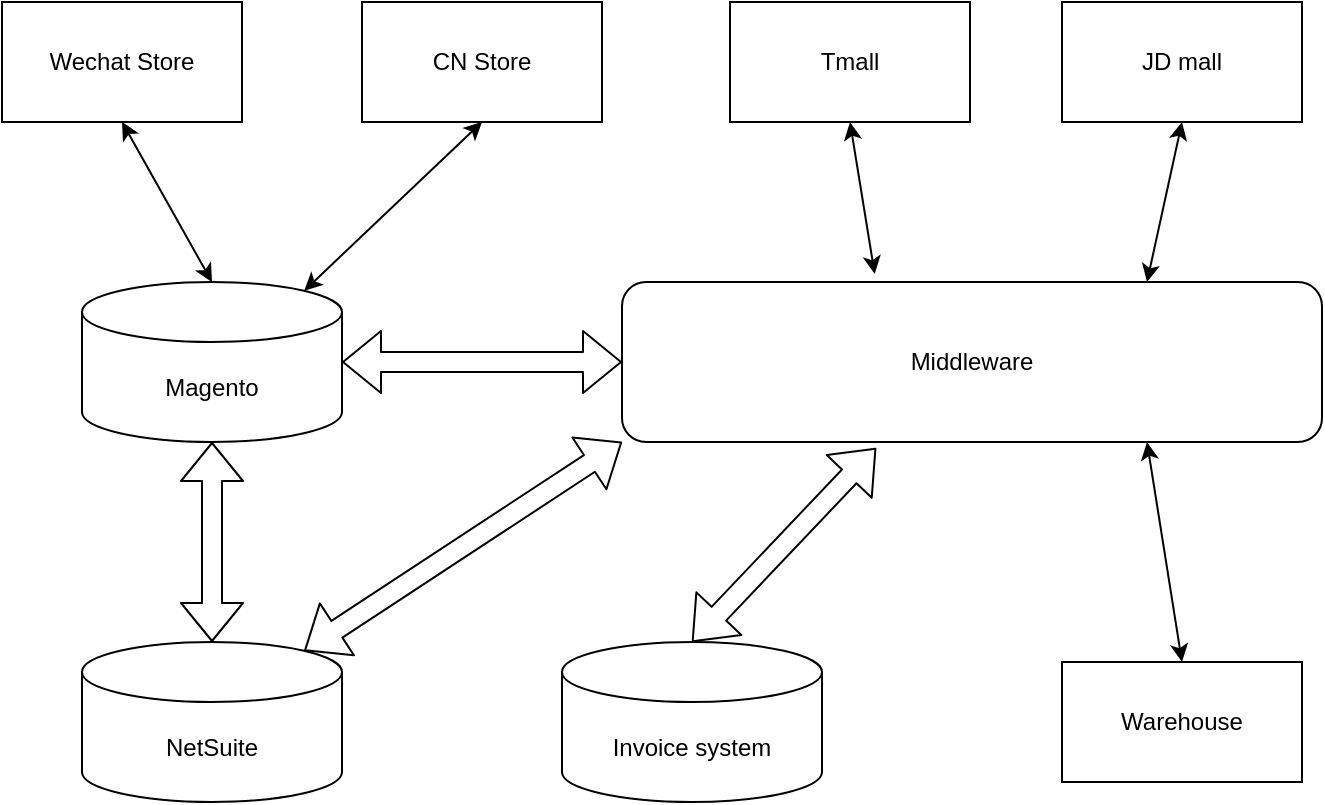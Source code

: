 <mxfile version="14.3.0" type="github" pages="2">
  <diagram id="qNcUAQGZJetffSZU7KwL" name="Page-1">
    <mxGraphModel dx="894" dy="621" grid="1" gridSize="10" guides="1" tooltips="1" connect="1" arrows="1" fold="1" page="1" pageScale="1" pageWidth="827" pageHeight="1169" math="0" shadow="0">
      <root>
        <mxCell id="0" />
        <mxCell id="1" parent="0" />
        <mxCell id="-fSjF9Hz_0KbB6aGet6d-2" value="Magento" style="shape=cylinder3;whiteSpace=wrap;html=1;boundedLbl=1;backgroundOutline=1;size=15;" vertex="1" parent="1">
          <mxGeometry x="60" y="220" width="130" height="80" as="geometry" />
        </mxCell>
        <mxCell id="-fSjF9Hz_0KbB6aGet6d-4" value="CN Store" style="rounded=0;whiteSpace=wrap;html=1;" vertex="1" parent="1">
          <mxGeometry x="200" y="80" width="120" height="60" as="geometry" />
        </mxCell>
        <mxCell id="-fSjF9Hz_0KbB6aGet6d-5" value="Tmall" style="rounded=0;whiteSpace=wrap;html=1;" vertex="1" parent="1">
          <mxGeometry x="384" y="80" width="120" height="60" as="geometry" />
        </mxCell>
        <mxCell id="-fSjF9Hz_0KbB6aGet6d-6" value="JD mall" style="rounded=0;whiteSpace=wrap;html=1;" vertex="1" parent="1">
          <mxGeometry x="550" y="80" width="120" height="60" as="geometry" />
        </mxCell>
        <mxCell id="-fSjF9Hz_0KbB6aGet6d-7" value="Middleware" style="rounded=1;whiteSpace=wrap;html=1;" vertex="1" parent="1">
          <mxGeometry x="330" y="220" width="350" height="80" as="geometry" />
        </mxCell>
        <mxCell id="-fSjF9Hz_0KbB6aGet6d-8" value="NetSuite" style="shape=cylinder3;whiteSpace=wrap;html=1;boundedLbl=1;backgroundOutline=1;size=15;" vertex="1" parent="1">
          <mxGeometry x="60" y="400" width="130" height="80" as="geometry" />
        </mxCell>
        <mxCell id="-fSjF9Hz_0KbB6aGet6d-9" value="Wechat Store" style="rounded=0;whiteSpace=wrap;html=1;" vertex="1" parent="1">
          <mxGeometry x="20" y="80" width="120" height="60" as="geometry" />
        </mxCell>
        <mxCell id="-fSjF9Hz_0KbB6aGet6d-10" value="" style="endArrow=classic;startArrow=classic;html=1;entryX=0.5;entryY=1;entryDx=0;entryDy=0;exitX=0.855;exitY=0;exitDx=0;exitDy=4.35;exitPerimeter=0;" edge="1" parent="1" source="-fSjF9Hz_0KbB6aGet6d-2" target="-fSjF9Hz_0KbB6aGet6d-4">
          <mxGeometry width="50" height="50" relative="1" as="geometry">
            <mxPoint x="390" y="350" as="sourcePoint" />
            <mxPoint x="440" y="300" as="targetPoint" />
            <Array as="points" />
          </mxGeometry>
        </mxCell>
        <mxCell id="-fSjF9Hz_0KbB6aGet6d-11" value="" style="endArrow=classic;startArrow=classic;html=1;exitX=0.5;exitY=0;exitDx=0;exitDy=0;exitPerimeter=0;entryX=0.5;entryY=1;entryDx=0;entryDy=0;" edge="1" parent="1" source="-fSjF9Hz_0KbB6aGet6d-2" target="-fSjF9Hz_0KbB6aGet6d-9">
          <mxGeometry width="50" height="50" relative="1" as="geometry">
            <mxPoint x="390" y="350" as="sourcePoint" />
            <mxPoint x="440" y="300" as="targetPoint" />
          </mxGeometry>
        </mxCell>
        <mxCell id="-fSjF9Hz_0KbB6aGet6d-12" value="" style="shape=flexArrow;endArrow=classic;startArrow=classic;html=1;entryX=0;entryY=0.5;entryDx=0;entryDy=0;exitX=1;exitY=0.5;exitDx=0;exitDy=0;exitPerimeter=0;" edge="1" parent="1" source="-fSjF9Hz_0KbB6aGet6d-2" target="-fSjF9Hz_0KbB6aGet6d-7">
          <mxGeometry width="50" height="50" relative="1" as="geometry">
            <mxPoint x="390" y="350" as="sourcePoint" />
            <mxPoint x="440" y="300" as="targetPoint" />
          </mxGeometry>
        </mxCell>
        <mxCell id="-fSjF9Hz_0KbB6aGet6d-13" value="" style="shape=flexArrow;endArrow=classic;startArrow=classic;html=1;entryX=0.5;entryY=1;entryDx=0;entryDy=0;entryPerimeter=0;" edge="1" parent="1" source="-fSjF9Hz_0KbB6aGet6d-8" target="-fSjF9Hz_0KbB6aGet6d-2">
          <mxGeometry width="50" height="50" relative="1" as="geometry">
            <mxPoint x="40" y="330" as="sourcePoint" />
            <mxPoint x="90" y="280" as="targetPoint" />
          </mxGeometry>
        </mxCell>
        <mxCell id="-fSjF9Hz_0KbB6aGet6d-14" value="" style="shape=flexArrow;endArrow=classic;startArrow=classic;html=1;entryX=0;entryY=1;entryDx=0;entryDy=0;exitX=0.855;exitY=0;exitDx=0;exitDy=4.35;exitPerimeter=0;" edge="1" parent="1" source="-fSjF9Hz_0KbB6aGet6d-8" target="-fSjF9Hz_0KbB6aGet6d-7">
          <mxGeometry width="50" height="50" relative="1" as="geometry">
            <mxPoint x="290" y="370" as="sourcePoint" />
            <mxPoint x="340" y="320" as="targetPoint" />
          </mxGeometry>
        </mxCell>
        <mxCell id="-fSjF9Hz_0KbB6aGet6d-15" value="" style="endArrow=classic;startArrow=classic;html=1;entryX=0.5;entryY=1;entryDx=0;entryDy=0;exitX=0.361;exitY=-0.05;exitDx=0;exitDy=0;exitPerimeter=0;" edge="1" parent="1" source="-fSjF9Hz_0KbB6aGet6d-7" target="-fSjF9Hz_0KbB6aGet6d-5">
          <mxGeometry width="50" height="50" relative="1" as="geometry">
            <mxPoint x="390" y="350" as="sourcePoint" />
            <mxPoint x="440" y="300" as="targetPoint" />
          </mxGeometry>
        </mxCell>
        <mxCell id="-fSjF9Hz_0KbB6aGet6d-16" value="" style="endArrow=classic;startArrow=classic;html=1;entryX=0.5;entryY=1;entryDx=0;entryDy=0;exitX=0.75;exitY=0;exitDx=0;exitDy=0;" edge="1" parent="1" source="-fSjF9Hz_0KbB6aGet6d-7" target="-fSjF9Hz_0KbB6aGet6d-6">
          <mxGeometry width="50" height="50" relative="1" as="geometry">
            <mxPoint x="390" y="350" as="sourcePoint" />
            <mxPoint x="440" y="300" as="targetPoint" />
          </mxGeometry>
        </mxCell>
        <mxCell id="-fSjF9Hz_0KbB6aGet6d-18" value="Invoice system" style="shape=cylinder3;whiteSpace=wrap;html=1;boundedLbl=1;backgroundOutline=1;size=15;" vertex="1" parent="1">
          <mxGeometry x="300" y="400" width="130" height="80" as="geometry" />
        </mxCell>
        <mxCell id="-fSjF9Hz_0KbB6aGet6d-19" value="" style="shape=flexArrow;endArrow=classic;startArrow=classic;html=1;entryX=0.363;entryY=1.038;entryDx=0;entryDy=0;exitX=0.5;exitY=0;exitDx=0;exitDy=0;exitPerimeter=0;entryPerimeter=0;" edge="1" parent="1" source="-fSjF9Hz_0KbB6aGet6d-18" target="-fSjF9Hz_0KbB6aGet6d-7">
          <mxGeometry width="50" height="50" relative="1" as="geometry">
            <mxPoint x="440" y="430" as="sourcePoint" />
            <mxPoint x="490" y="380" as="targetPoint" />
          </mxGeometry>
        </mxCell>
        <mxCell id="-fSjF9Hz_0KbB6aGet6d-22" value="Warehouse" style="rounded=0;whiteSpace=wrap;html=1;" vertex="1" parent="1">
          <mxGeometry x="550" y="410" width="120" height="60" as="geometry" />
        </mxCell>
        <mxCell id="-fSjF9Hz_0KbB6aGet6d-26" value="" style="endArrow=classic;startArrow=classic;html=1;entryX=0.75;entryY=1;entryDx=0;entryDy=0;exitX=0.5;exitY=0;exitDx=0;exitDy=0;" edge="1" parent="1" source="-fSjF9Hz_0KbB6aGet6d-22" target="-fSjF9Hz_0KbB6aGet6d-7">
          <mxGeometry width="50" height="50" relative="1" as="geometry">
            <mxPoint x="390" y="350" as="sourcePoint" />
            <mxPoint x="440" y="300" as="targetPoint" />
          </mxGeometry>
        </mxCell>
      </root>
    </mxGraphModel>
  </diagram>
  <diagram id="a8QoYU3uizT3Y0XRhWZA" name="Page-2">
    <mxGraphModel dx="899" dy="623" grid="1" gridSize="10" guides="1" tooltips="1" connect="1" arrows="1" fold="1" page="1" pageScale="1" pageWidth="827" pageHeight="1169" math="0" shadow="0">
      <root>
        <mxCell id="fV2MT0JohxD7M5UsY4Q4-0" />
        <mxCell id="fV2MT0JohxD7M5UsY4Q4-1" parent="fV2MT0JohxD7M5UsY4Q4-0" />
      </root>
    </mxGraphModel>
  </diagram>
</mxfile>
